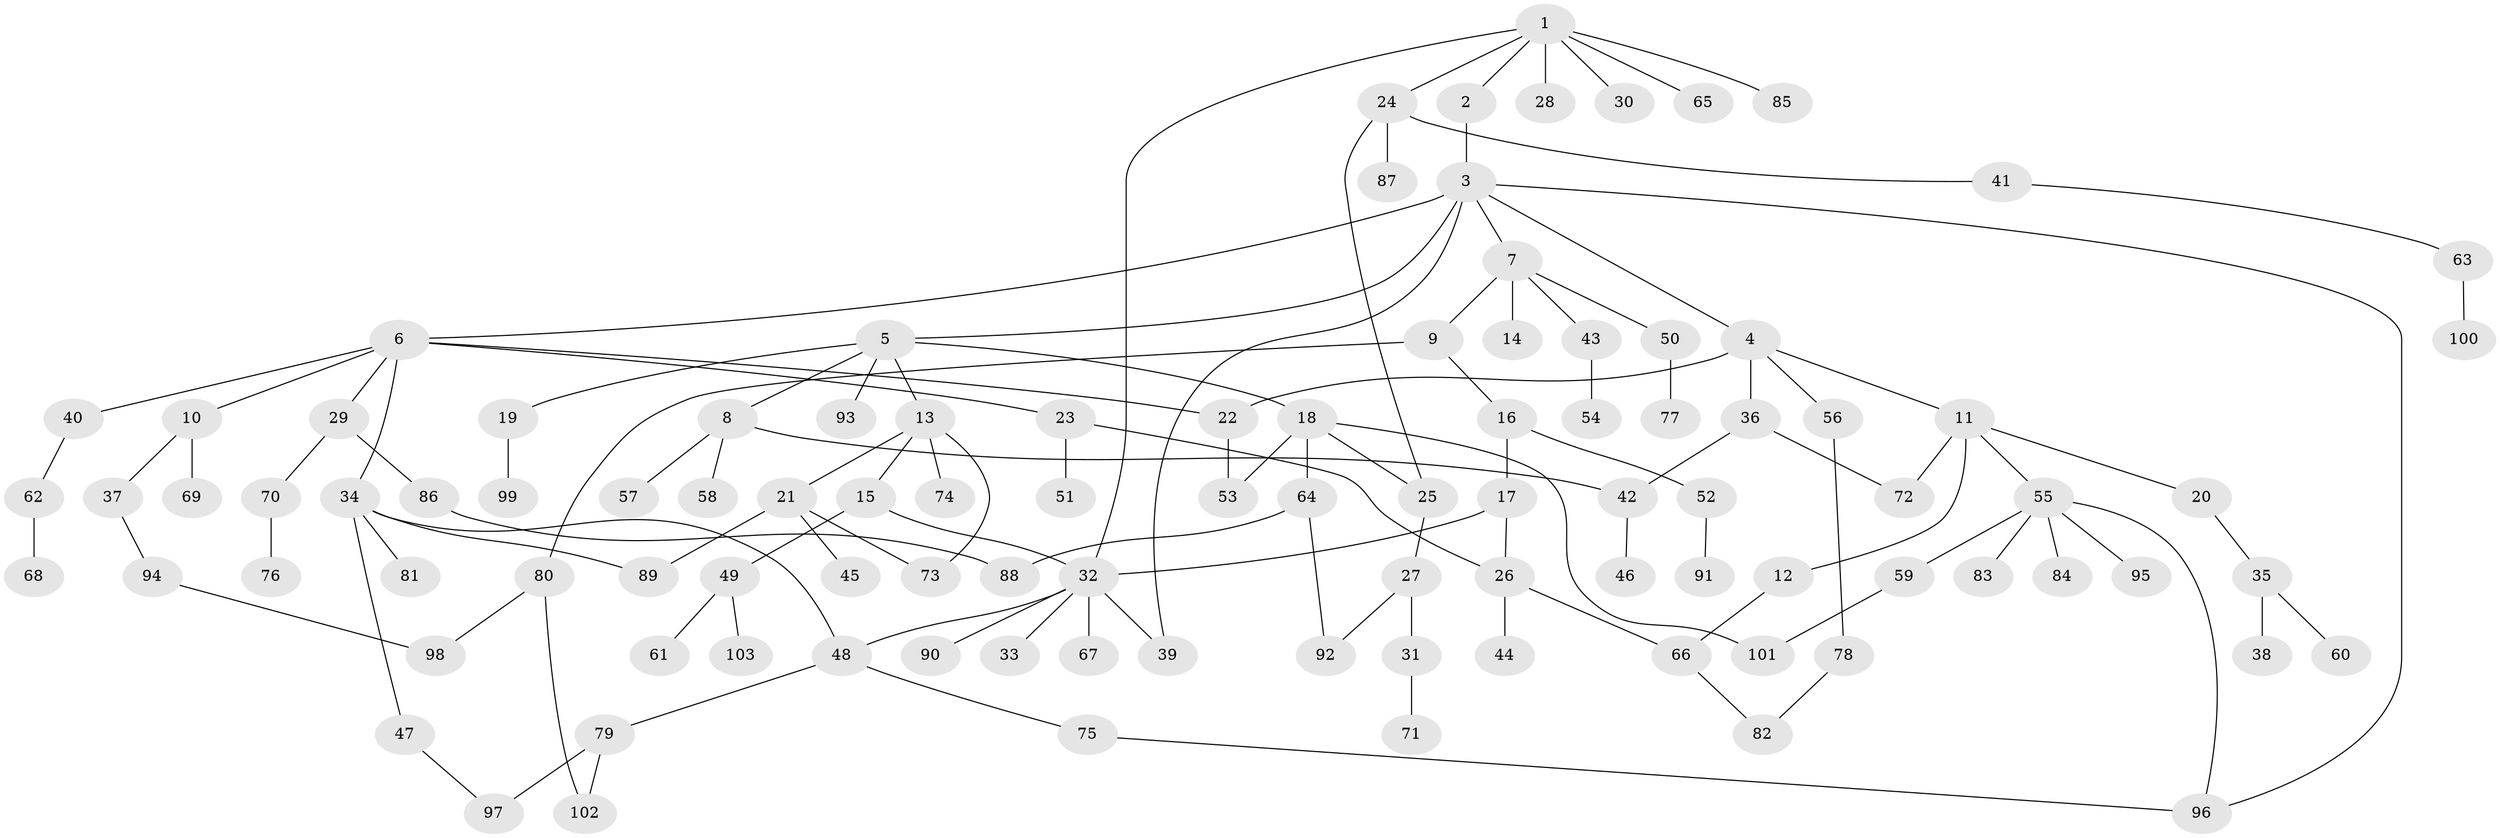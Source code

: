 // Generated by graph-tools (version 1.1) at 2025/13/03/09/25 04:13:16]
// undirected, 103 vertices, 124 edges
graph export_dot {
graph [start="1"]
  node [color=gray90,style=filled];
  1;
  2;
  3;
  4;
  5;
  6;
  7;
  8;
  9;
  10;
  11;
  12;
  13;
  14;
  15;
  16;
  17;
  18;
  19;
  20;
  21;
  22;
  23;
  24;
  25;
  26;
  27;
  28;
  29;
  30;
  31;
  32;
  33;
  34;
  35;
  36;
  37;
  38;
  39;
  40;
  41;
  42;
  43;
  44;
  45;
  46;
  47;
  48;
  49;
  50;
  51;
  52;
  53;
  54;
  55;
  56;
  57;
  58;
  59;
  60;
  61;
  62;
  63;
  64;
  65;
  66;
  67;
  68;
  69;
  70;
  71;
  72;
  73;
  74;
  75;
  76;
  77;
  78;
  79;
  80;
  81;
  82;
  83;
  84;
  85;
  86;
  87;
  88;
  89;
  90;
  91;
  92;
  93;
  94;
  95;
  96;
  97;
  98;
  99;
  100;
  101;
  102;
  103;
  1 -- 2;
  1 -- 24;
  1 -- 28;
  1 -- 30;
  1 -- 65;
  1 -- 85;
  1 -- 32;
  2 -- 3;
  3 -- 4;
  3 -- 5;
  3 -- 6;
  3 -- 7;
  3 -- 96;
  3 -- 39;
  4 -- 11;
  4 -- 22;
  4 -- 36;
  4 -- 56;
  5 -- 8;
  5 -- 13;
  5 -- 18;
  5 -- 19;
  5 -- 93;
  6 -- 10;
  6 -- 23;
  6 -- 29;
  6 -- 34;
  6 -- 40;
  6 -- 22;
  7 -- 9;
  7 -- 14;
  7 -- 43;
  7 -- 50;
  8 -- 57;
  8 -- 58;
  8 -- 42;
  9 -- 16;
  9 -- 80;
  10 -- 37;
  10 -- 69;
  11 -- 12;
  11 -- 20;
  11 -- 55;
  11 -- 72;
  12 -- 66;
  13 -- 15;
  13 -- 21;
  13 -- 74;
  13 -- 73;
  15 -- 32;
  15 -- 49;
  16 -- 17;
  16 -- 52;
  17 -- 26;
  17 -- 32;
  18 -- 53;
  18 -- 64;
  18 -- 101;
  18 -- 25;
  19 -- 99;
  20 -- 35;
  21 -- 45;
  21 -- 73;
  21 -- 89;
  22 -- 53;
  23 -- 51;
  23 -- 26;
  24 -- 25;
  24 -- 41;
  24 -- 87;
  25 -- 27;
  26 -- 44;
  26 -- 66;
  27 -- 31;
  27 -- 92;
  29 -- 70;
  29 -- 86;
  31 -- 71;
  32 -- 33;
  32 -- 39;
  32 -- 48;
  32 -- 67;
  32 -- 90;
  34 -- 47;
  34 -- 81;
  34 -- 89;
  34 -- 48;
  35 -- 38;
  35 -- 60;
  36 -- 42;
  36 -- 72;
  37 -- 94;
  40 -- 62;
  41 -- 63;
  42 -- 46;
  43 -- 54;
  47 -- 97;
  48 -- 75;
  48 -- 79;
  49 -- 61;
  49 -- 103;
  50 -- 77;
  52 -- 91;
  55 -- 59;
  55 -- 83;
  55 -- 84;
  55 -- 95;
  55 -- 96;
  56 -- 78;
  59 -- 101;
  62 -- 68;
  63 -- 100;
  64 -- 92;
  64 -- 88;
  66 -- 82;
  70 -- 76;
  75 -- 96;
  78 -- 82;
  79 -- 102;
  79 -- 97;
  80 -- 98;
  80 -- 102;
  86 -- 88;
  94 -- 98;
}
